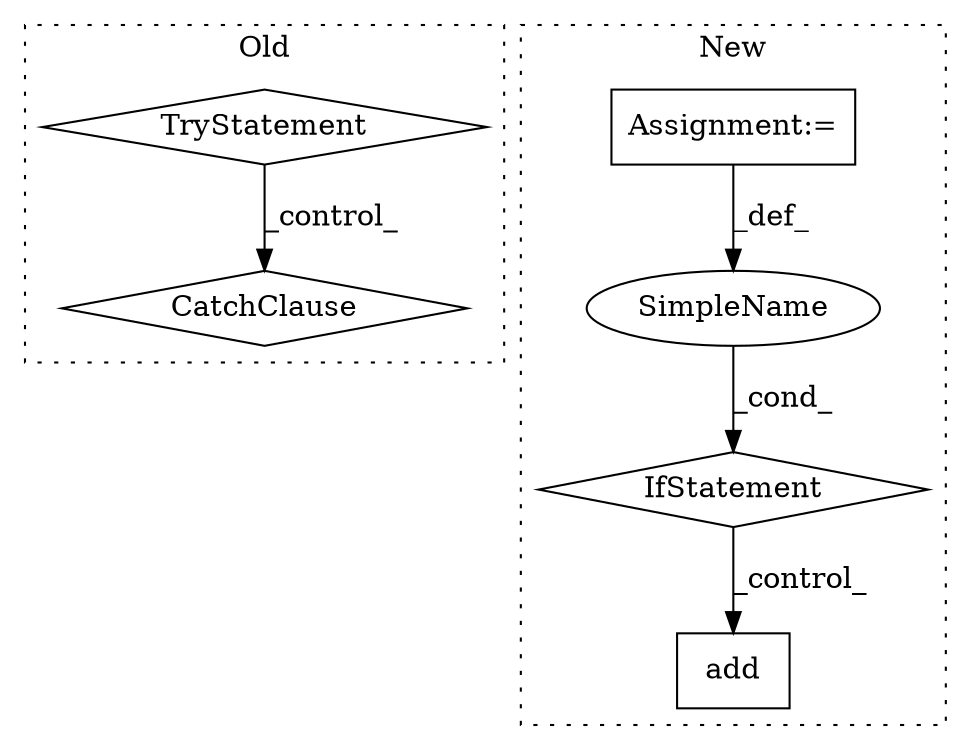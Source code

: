 digraph G {
subgraph cluster0 {
1 [label="TryStatement" a="54" s="3012" l="4" shape="diamond"];
3 [label="CatchClause" a="12" s="3776,3820" l="15,2" shape="diamond"];
label = "Old";
style="dotted";
}
subgraph cluster1 {
2 [label="add" a="32" s="4696,4704" l="4,1" shape="box"];
4 [label="IfStatement" a="25" s="4615,4664" l="4,2" shape="diamond"];
5 [label="SimpleName" a="42" s="" l="" shape="ellipse"];
6 [label="Assignment:=" a="7" s="4487" l="1" shape="box"];
label = "New";
style="dotted";
}
1 -> 3 [label="_control_"];
4 -> 2 [label="_control_"];
5 -> 4 [label="_cond_"];
6 -> 5 [label="_def_"];
}